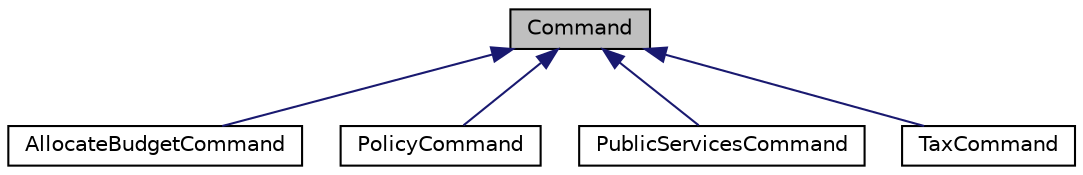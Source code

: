 digraph "Command"
{
 // LATEX_PDF_SIZE
  edge [fontname="Helvetica",fontsize="10",labelfontname="Helvetica",labelfontsize="10"];
  node [fontname="Helvetica",fontsize="10",shape=record];
  Node1 [label="Command",height=0.2,width=0.4,color="black", fillcolor="grey75", style="filled", fontcolor="black",tooltip="Interface for command pattern, representing an executable action."];
  Node1 -> Node2 [dir="back",color="midnightblue",fontsize="10",style="solid",fontname="Helvetica"];
  Node2 [label="AllocateBudgetCommand",height=0.2,width=0.4,color="black", fillcolor="white", style="filled",URL="$classAllocateBudgetCommand.html",tooltip="A command to allocate a specified budget amount via the BudgetDepartment."];
  Node1 -> Node3 [dir="back",color="midnightblue",fontsize="10",style="solid",fontname="Helvetica"];
  Node3 [label="PolicyCommand",height=0.2,width=0.4,color="black", fillcolor="white", style="filled",URL="$classPolicyCommand.html",tooltip="Represents a command to implement a policy in the Policies Department."];
  Node1 -> Node4 [dir="back",color="midnightblue",fontsize="10",style="solid",fontname="Helvetica"];
  Node4 [label="PublicServicesCommand",height=0.2,width=0.4,color="black", fillcolor="white", style="filled",URL="$classPublicServicesCommand.html",tooltip="Command class for managing public services within a city."];
  Node1 -> Node5 [dir="back",color="midnightblue",fontsize="10",style="solid",fontname="Helvetica"];
  Node5 [label="TaxCommand",height=0.2,width=0.4,color="black", fillcolor="white", style="filled",URL="$classTaxCommand.html",tooltip="Command class to handle tax updates in the city."];
}
